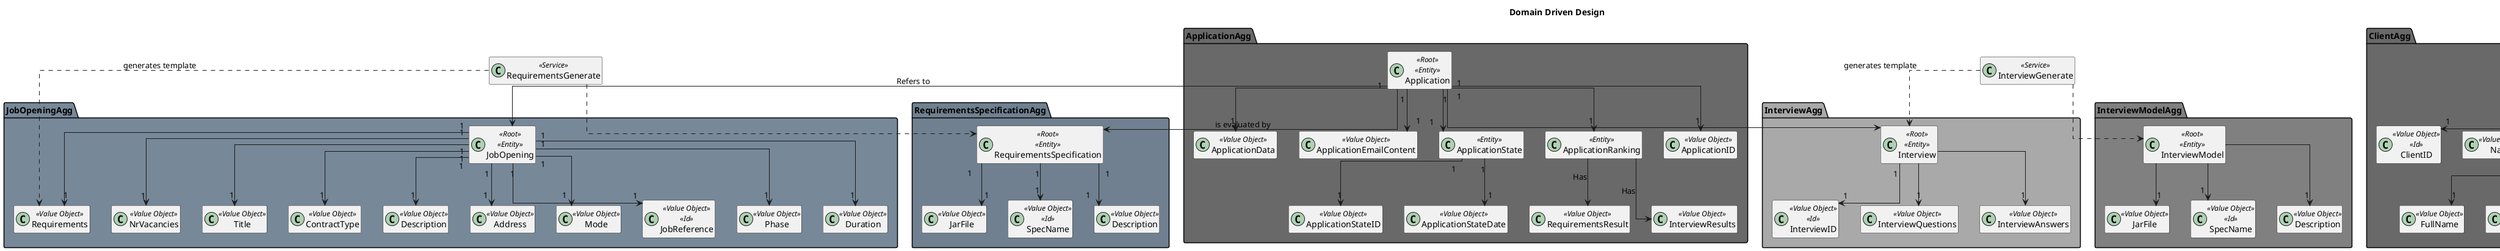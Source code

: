 @startuml
'https://plantuml.com/class-diagram

hide field
hide methods

title Domain Driven Design
skinparam linetype ortho

package InterviewAgg #A9A9A9 {

    class Interview<<Root>><<Entity>>
    class InterviewID<<Value Object>><<Id>>
    class InterviewQuestions<<Value Object>>
    class InterviewAnswers<<Value Object>>

    Interview "1" --> "1" InterviewID
    Interview-->"1"InterviewQuestions
    Interview-->"1"InterviewAnswers

}

package InterviewModelAgg #808080 {

    class InterviewModel<<Root>><<Entity>>

    class JarFile<<Value Object>>
    class SpecName<<Value Object>><<Id>>
    class Description<<Value Object>>


    InterviewModel-->"1"JarFile
    InterviewModel-->"1"SpecName
    InterviewModel-->"1"Description

}

package ClientAgg #696969 {

    class Client<<Entity>><<Root>>
    class ClientID<<Value Object>><<Id>>
    class Name<<Value Object>>
    class Address<<Value Object>>
    class ClientRepresentative<<Entity>>

    class Email<<Value Object>><<Id>>
    class PhoneNumber<<Value Object>>
    class FullName<<Value Object>>

    class Password<<Value Object>>

    Client "1" --> "1" ClientID
    Client "1" --> "1" Name
    Client "1" --> "1" Address
    Client "1" --> "1" ClientRepresentative

    ClientRepresentative "1" --> "1" Email
    ClientRepresentative "1" --> "1" PhoneNumber
    ClientRepresentative "1" --> "1" FullName
    ClientRepresentative "1" --> "1" Password



}

package JobOpeningAgg #778899 {

    class JobOpening<<Root>><<Entity>>
    class JobReference<<Value Object>><<Id>>
    class Phase<<Value Object>>
    class Duration<<Value Object>>
    class NrVacancies<<Value Object>>
    class Title<<Value Object>>
    class ContractType<<Value Object>>
    class Description<<Value Object>>
    class Address<<Value Object>>
    class Mode<<Value Object>>
    class Requirements<<Value Object>>

    JobOpening "1" --> "1" JobReference
    JobOpening "1" --> "1" Phase
    JobOpening "1" --> "1" Duration
    JobOpening "1" --> "1" NrVacancies
    JobOpening "1" --> "1" Title
    JobOpening "1" --> "1" ContractType
    JobOpening "1" --> "1" Description
    JobOpening "1" --> "1" Address
    JobOpening "1" --> "1" Mode
    JobOpening "1" --> "1" Requirements


}

package RequirementsSpecificationAgg #708090 {

    class RequirementsSpecification<<Root>><<Entity>>
    class JarFile<<Value Object>>
    class SpecName<<Value Object>><<Id>>
    class Description<<Value Object>>

    RequirementsSpecification "1" --> "1" JarFile
    RequirementsSpecification "1" --> "1" SpecName
    RequirementsSpecification "1" --> "1" Description

}

class RequirementsGenerate<<Service>>
RequirementsGenerate ..> RequirementsSpecification
RequirementsGenerate ..> Requirements : generates template

class InterviewGenerate<<Service>>
InterviewGenerate ..> InterviewModel
InterviewGenerate ..> Interview : generates template

package CandidateAgg #778899 {

    class Candidate<<Root>><<Entity>>
    class Email<<Value Object>><<Id>>
    class Name<<Value Object>>
    class PhoneNumber<<Value Object>>
    class Password<<Value Object>>

    Candidate "1" --> "1" Email
    Candidate "1" --> "1" Name
    Candidate "1" --> "1" PhoneNumber
    Candidate "1" --> "1" Password

}

package ApplicationAgg #696969 {

    class Application<<Root>><<Entity>>
    class ApplicationID<<Value Object>>
    class ApplicationData<<Value Object>>
    class ApplicationEmailContent<<Value Object>>
    class ApplicationState<<Entity>>
    class ApplicationStateID <<Value Object>>
    class ApplicationRanking<<Entity>>
    class RequirementsResult<<Value Object>>
    class InterviewResults<<Value Object>>
    class ApplicationStateDate<<Value Object>>

    Application "1" --> "1" ApplicationID
    Application "1" --> "1" ApplicationState
    Application "1" --> "1" ApplicationData
    Application "1" --> "1" ApplicationEmailContent
    Application "1" --> "1" ApplicationRanking
    ApplicationState "1" --> "1" ApplicationStateDate
    ApplicationState "1" --> "1" ApplicationStateID

    Application --> JobOpening : Refers to

    Application --> RequirementsSpecification : is evaluated by
    Application --> Interview
    ApplicationRanking --> InterviewResults : Has
    ApplicationRanking --> RequirementsResult : Has

}

@enduml